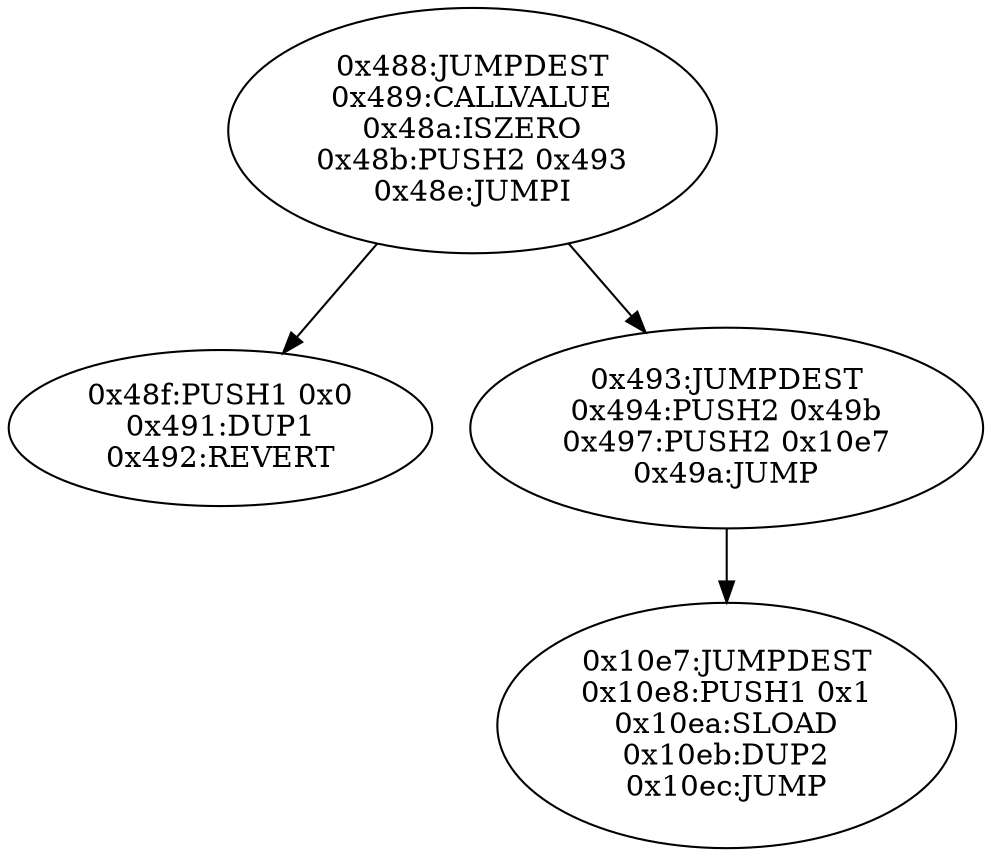 digraph{
1160[label="0x488:JUMPDEST
0x489:CALLVALUE
0x48a:ISZERO
0x48b:PUSH2 0x493
0x48e:JUMPI"]
1160 -> 1167
1160 -> 1171
1167[label="0x48f:PUSH1 0x0
0x491:DUP1
0x492:REVERT"]
1171[label="0x493:JUMPDEST
0x494:PUSH2 0x49b
0x497:PUSH2 0x10e7
0x49a:JUMP"]
1171 -> 4327
4327[label="0x10e7:JUMPDEST
0x10e8:PUSH1 0x1
0x10ea:SLOAD
0x10eb:DUP2
0x10ec:JUMP"]

}